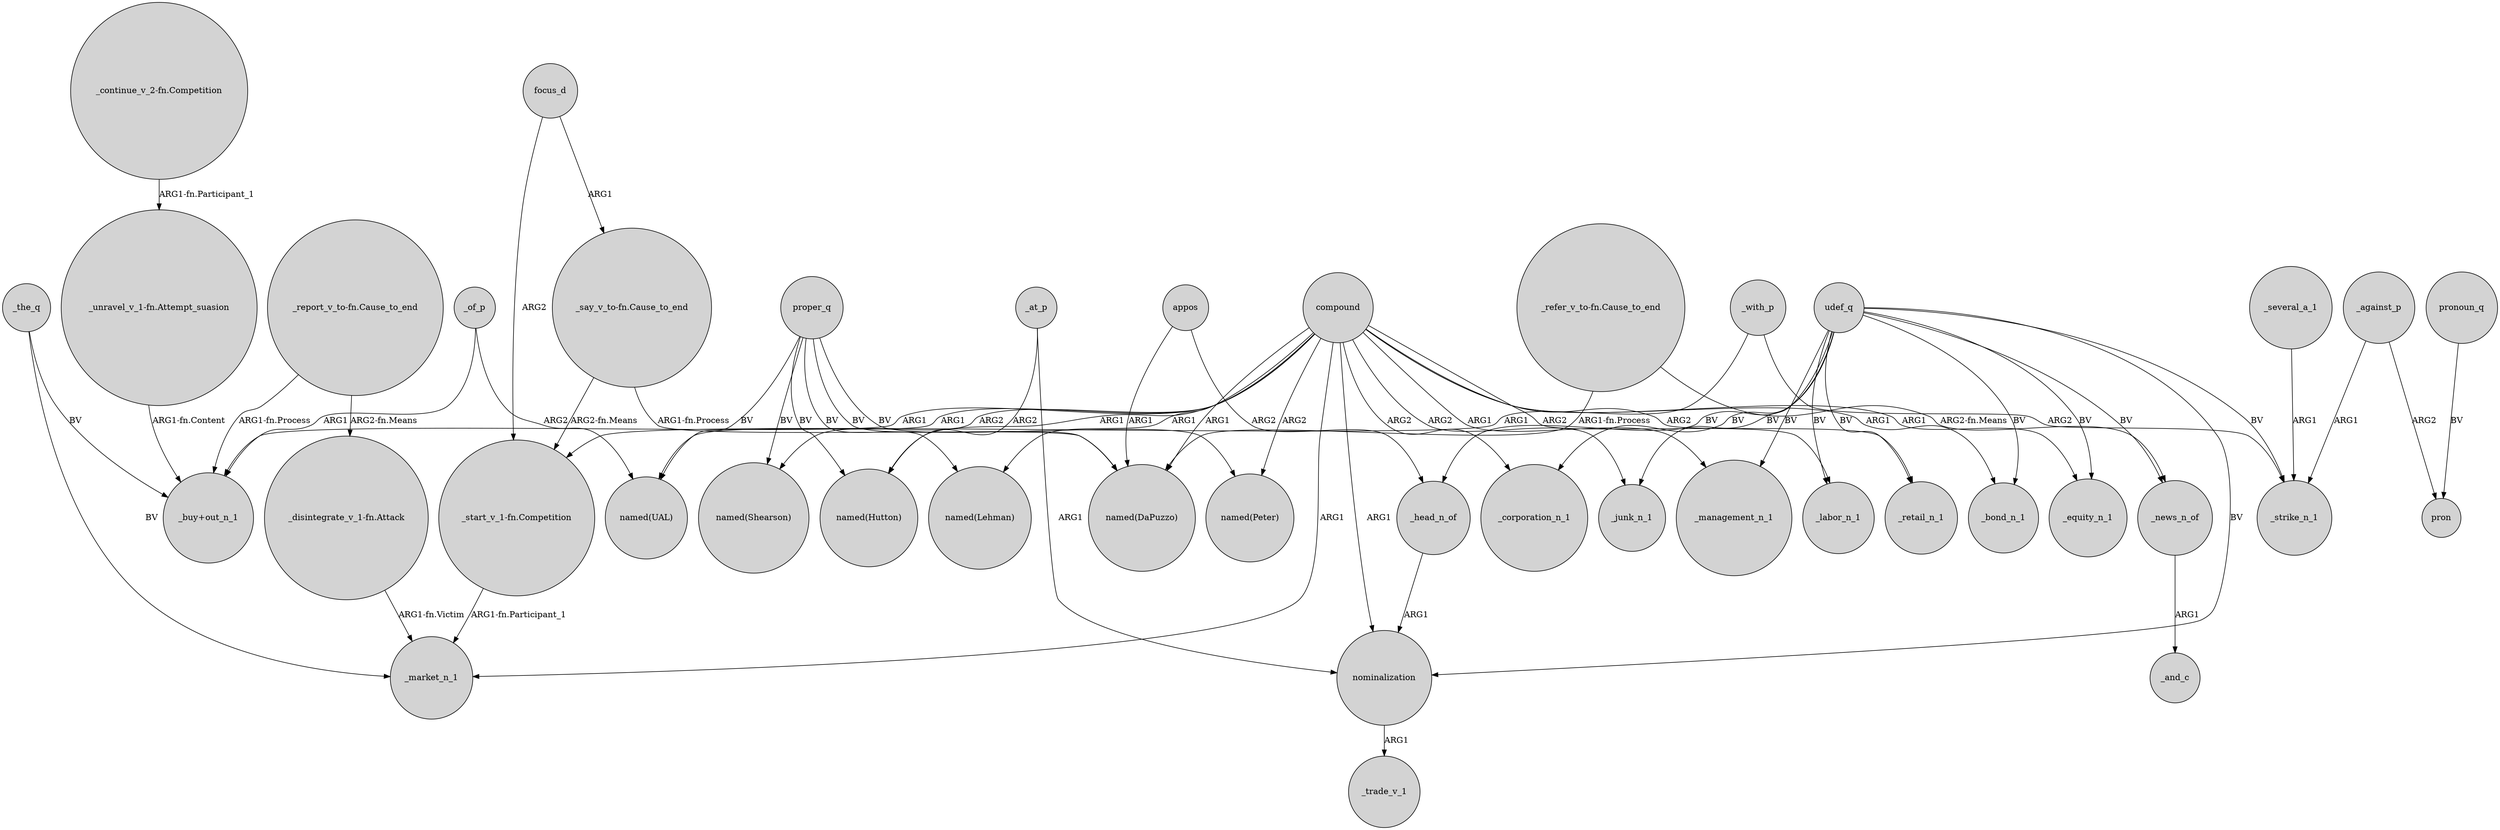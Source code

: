 digraph {
	node [shape=circle style=filled]
	_head_n_of -> nominalization [label=ARG1]
	"_disintegrate_v_1-fn.Attack" -> _market_n_1 [label="ARG1-fn.Victim"]
	compound -> "named(Hutton)" [label=ARG1]
	udef_q -> _news_n_of [label=BV]
	compound -> "named(UAL)" [label=ARG1]
	_news_n_of -> _and_c [label=ARG1]
	"_report_v_to-fn.Cause_to_end" -> "_buy+out_n_1" [label="ARG1-fn.Process"]
	udef_q -> _bond_n_1 [label=BV]
	compound -> "named(Shearson)" [label=ARG2]
	_of_p -> "_buy+out_n_1" [label=ARG1]
	proper_q -> "named(Peter)" [label=BV]
	appos -> "named(DaPuzzo)" [label=ARG1]
	focus_d -> "_say_v_to-fn.Cause_to_end" [label=ARG1]
	udef_q -> nominalization [label=BV]
	compound -> _bond_n_1 [label=ARG1]
	_several_a_1 -> _strike_n_1 [label=ARG1]
	udef_q -> _equity_n_1 [label=BV]
	"_refer_v_to-fn.Cause_to_end" -> _news_n_of [label="ARG2-fn.Means"]
	compound -> _equity_n_1 [label=ARG1]
	compound -> "named(DaPuzzo)" [label=ARG1]
	_at_p -> "named(Hutton)" [label=ARG2]
	compound -> _junk_n_1 [label=ARG2]
	proper_q -> "named(Hutton)" [label=BV]
	"_report_v_to-fn.Cause_to_end" -> "_disintegrate_v_1-fn.Attack" [label="ARG2-fn.Means"]
	"_start_v_1-fn.Competition" -> _market_n_1 [label="ARG1-fn.Participant_1"]
	proper_q -> "named(Shearson)" [label=BV]
	udef_q -> _head_n_of [label=BV]
	compound -> _retail_n_1 [label=ARG2]
	_the_q -> _market_n_1 [label=BV]
	udef_q -> _management_n_1 [label=BV]
	proper_q -> "named(UAL)" [label=BV]
	pronoun_q -> pron [label=BV]
	compound -> "named(Lehman)" [label=ARG1]
	focus_d -> "_start_v_1-fn.Competition" [label=ARG2]
	udef_q -> _retail_n_1 [label=BV]
	compound -> nominalization [label=ARG1]
	compound -> "named(Peter)" [label=ARG2]
	_at_p -> nominalization [label=ARG1]
	compound -> _management_n_1 [label=ARG1]
	"_refer_v_to-fn.Cause_to_end" -> "named(DaPuzzo)" [label="ARG1-fn.Process"]
	_with_p -> "_start_v_1-fn.Competition" [label=ARG1]
	"_say_v_to-fn.Cause_to_end" -> "_start_v_1-fn.Competition" [label="ARG2-fn.Means"]
	"_continue_v_2-fn.Competition" -> "_unravel_v_1-fn.Attempt_suasion" [label="ARG1-fn.Participant_1"]
	compound -> _labor_n_1 [label=ARG2]
	_with_p -> _strike_n_1 [label=ARG2]
	"_say_v_to-fn.Cause_to_end" -> "named(DaPuzzo)" [label="ARG1-fn.Process"]
	udef_q -> _labor_n_1 [label=BV]
	compound -> _corporation_n_1 [label=ARG2]
	"_unravel_v_1-fn.Attempt_suasion" -> "_buy+out_n_1" [label="ARG1-fn.Content"]
	nominalization -> _trade_v_1 [label=ARG1]
	udef_q -> _junk_n_1 [label=BV]
	udef_q -> _corporation_n_1 [label=BV]
	compound -> "_buy+out_n_1" [label=ARG1]
	proper_q -> "named(Lehman)" [label=BV]
	_the_q -> "_buy+out_n_1" [label=BV]
	udef_q -> _strike_n_1 [label=BV]
	compound -> _market_n_1 [label=ARG1]
	_against_p -> pron [label=ARG2]
	appos -> _head_n_of [label=ARG2]
	_against_p -> _strike_n_1 [label=ARG1]
	_of_p -> "named(UAL)" [label=ARG2]
	proper_q -> "named(DaPuzzo)" [label=BV]
}
